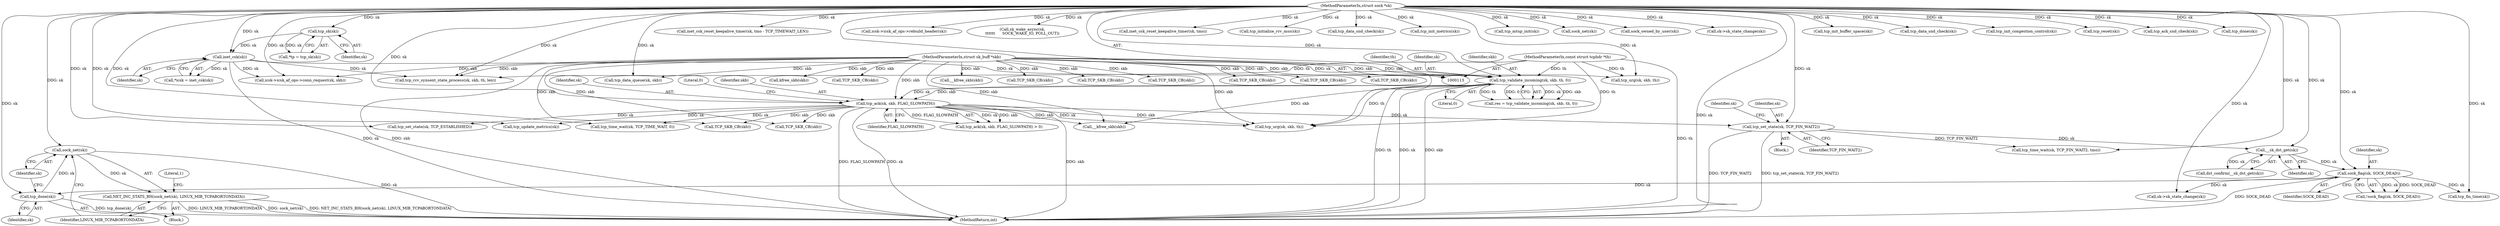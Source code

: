 digraph "0_linux_fdf5af0daf8019cec2396cdef8fb042d80fe71fa@pointer" {
"1000392" [label="(Call,sock_net(sk))"];
"1000389" [label="(Call,tcp_done(sk))"];
"1000351" [label="(Call,sock_flag(sk, SOCK_DEAD))"];
"1000347" [label="(Call,__sk_dst_get(sk))"];
"1000338" [label="(Call,tcp_set_state(sk, TCP_FIN_WAIT2))"];
"1000230" [label="(Call,tcp_ack(sk, skb, FLAG_SLOWPATH))"];
"1000209" [label="(Call,tcp_validate_incoming(sk, skb, th, 0))"];
"1000127" [label="(Call,inet_csk(sk))"];
"1000122" [label="(Call,tcp_sk(sk))"];
"1000114" [label="(MethodParameterIn,struct sock *sk)"];
"1000115" [label="(MethodParameterIn,struct sk_buff *skb)"];
"1000116" [label="(MethodParameterIn,const struct tcphdr *th)"];
"1000391" [label="(Call,NET_INC_STATS_BH(sock_net(sk), LINUX_MIB_TCPABORTONDATA))"];
"1000557" [label="(MethodReturn,int)"];
"1000553" [label="(Call,__kfree_skb(skb))"];
"1000425" [label="(Call,tcp_time_wait(sk, TCP_FIN_WAIT2, tmo))"];
"1000369" [label="(Call,TCP_SKB_CB(skb))"];
"1000211" [label="(Identifier,skb)"];
"1000406" [label="(Call,inet_csk_reset_keepalive_timer(sk, tmo - TCP_TIMEWAIT_LEN))"];
"1000481" [label="(Call,TCP_SKB_CB(skb))"];
"1000352" [label="(Identifier,sk)"];
"1000353" [label="(Identifier,SOCK_DEAD)"];
"1000125" [label="(Call,*icsk = inet_csk(sk))"];
"1000178" [label="(Call,kfree_skb(skb))"];
"1000511" [label="(Call,TCP_SKB_CB(skb))"];
"1000346" [label="(Call,dst_confirm(__sk_dst_get(sk)))"];
"1000115" [label="(MethodParameterIn,struct sk_buff *skb)"];
"1000441" [label="(Call,tcp_time_wait(sk, TCP_TIME_WAIT, 0))"];
"1000390" [label="(Identifier,sk)"];
"1000207" [label="(Call,res = tcp_validate_incoming(sk, skb, th, 0))"];
"1000304" [label="(Call,icsk->icsk_af_ops->rebuild_header(sk))"];
"1000350" [label="(Call,!sock_flag(sk, SOCK_DEAD))"];
"1000261" [label="(Call,sk_wake_async(sk,\n\t\t\t\t\t\t      SOCK_WAKE_IO, POLL_OUT))"];
"1000337" [label="(Block,)"];
"1000230" [label="(Call,tcp_ack(sk, skb, FLAG_SLOWPATH))"];
"1000186" [label="(Call,tcp_rcv_synsent_state_process(sk, skb, th, len))"];
"1000197" [label="(Call,tcp_urg(sk, skb, th))"];
"1000116" [label="(MethodParameterIn,const struct tcphdr *th)"];
"1000420" [label="(Call,inet_csk_reset_keepalive_timer(sk, tmo))"];
"1000317" [label="(Call,tcp_initialize_rcv_mss(sk))"];
"1000394" [label="(Identifier,LINUX_MIB_TCPABORTONDATA)"];
"1000128" [label="(Identifier,sk)"];
"1000544" [label="(Call,tcp_data_snd_check(sk))"];
"1000389" [label="(Call,tcp_done(sk))"];
"1000306" [label="(Call,tcp_init_metrics(sk))"];
"1000354" [label="(Call,sk->sk_state_change(sk))"];
"1000392" [label="(Call,sock_net(sk))"];
"1000348" [label="(Identifier,sk)"];
"1000209" [label="(Call,tcp_validate_incoming(sk, skb, th, 0))"];
"1000201" [label="(Call,__kfree_skb(skb))"];
"1000212" [label="(Identifier,th)"];
"1000123" [label="(Identifier,sk)"];
"1000290" [label="(Call,TCP_SKB_CB(skb))"];
"1000379" [label="(Call,TCP_SKB_CB(skb))"];
"1000315" [label="(Call,tcp_mtup_init(sk))"];
"1000340" [label="(Identifier,TCP_FIN_WAIT2)"];
"1000522" [label="(Call,sock_net(sk))"];
"1000231" [label="(Identifier,sk)"];
"1000338" [label="(Call,tcp_set_state(sk, TCP_FIN_WAIT2))"];
"1000393" [label="(Identifier,sk)"];
"1000417" [label="(Call,sock_owned_by_user(sk))"];
"1000255" [label="(Call,sk->sk_state_change(sk))"];
"1000457" [label="(Call,tcp_update_metrics(sk))"];
"1000465" [label="(Call,tcp_urg(sk, skb, th))"];
"1000319" [label="(Call,tcp_init_buffer_space(sk))"];
"1000501" [label="(Call,TCP_SKB_CB(skb))"];
"1000270" [label="(Call,TCP_SKB_CB(skb))"];
"1000505" [label="(Call,TCP_SKB_CB(skb))"];
"1000234" [label="(Literal,0)"];
"1000351" [label="(Call,sock_flag(sk, SOCK_DEAD))"];
"1000391" [label="(Call,NET_INC_STATS_BH(sock_net(sk), LINUX_MIB_TCPABORTONDATA))"];
"1000203" [label="(Call,tcp_data_snd_check(sk))"];
"1000213" [label="(Literal,0)"];
"1000120" [label="(Call,*tp = tcp_sk(sk))"];
"1000308" [label="(Call,tcp_init_congestion_control(sk))"];
"1000525" [label="(Call,tcp_reset(sk))"];
"1000232" [label="(Identifier,skb)"];
"1000339" [label="(Identifier,sk)"];
"1000233" [label="(Identifier,FLAG_SLOWPATH)"];
"1000210" [label="(Identifier,sk)"];
"1000388" [label="(Block,)"];
"1000546" [label="(Call,tcp_ack_snd_check(sk))"];
"1000122" [label="(Call,tcp_sk(sk))"];
"1000114" [label="(MethodParameterIn,struct sock *sk)"];
"1000459" [label="(Call,tcp_done(sk))"];
"1000347" [label="(Call,__sk_dst_get(sk))"];
"1000399" [label="(Call,tcp_fin_time(sk))"];
"1000530" [label="(Call,tcp_data_queue(sk, skb))"];
"1000229" [label="(Call,tcp_ack(sk, skb, FLAG_SLOWPATH) > 0)"];
"1000252" [label="(Call,tcp_set_state(sk, TCP_ESTABLISHED))"];
"1000373" [label="(Call,TCP_SKB_CB(skb))"];
"1000172" [label="(Call,icsk->icsk_af_ops->conn_request(sk, skb))"];
"1000127" [label="(Call,inet_csk(sk))"];
"1000396" [label="(Literal,1)"];
"1000343" [label="(Identifier,sk)"];
"1000392" -> "1000391"  [label="AST: "];
"1000392" -> "1000393"  [label="CFG: "];
"1000393" -> "1000392"  [label="AST: "];
"1000394" -> "1000392"  [label="CFG: "];
"1000392" -> "1000557"  [label="DDG: sk"];
"1000392" -> "1000391"  [label="DDG: sk"];
"1000389" -> "1000392"  [label="DDG: sk"];
"1000114" -> "1000392"  [label="DDG: sk"];
"1000389" -> "1000388"  [label="AST: "];
"1000389" -> "1000390"  [label="CFG: "];
"1000390" -> "1000389"  [label="AST: "];
"1000393" -> "1000389"  [label="CFG: "];
"1000389" -> "1000557"  [label="DDG: tcp_done(sk)"];
"1000351" -> "1000389"  [label="DDG: sk"];
"1000114" -> "1000389"  [label="DDG: sk"];
"1000351" -> "1000350"  [label="AST: "];
"1000351" -> "1000353"  [label="CFG: "];
"1000352" -> "1000351"  [label="AST: "];
"1000353" -> "1000351"  [label="AST: "];
"1000350" -> "1000351"  [label="CFG: "];
"1000351" -> "1000557"  [label="DDG: SOCK_DEAD"];
"1000351" -> "1000350"  [label="DDG: sk"];
"1000351" -> "1000350"  [label="DDG: SOCK_DEAD"];
"1000347" -> "1000351"  [label="DDG: sk"];
"1000114" -> "1000351"  [label="DDG: sk"];
"1000351" -> "1000354"  [label="DDG: sk"];
"1000351" -> "1000399"  [label="DDG: sk"];
"1000347" -> "1000346"  [label="AST: "];
"1000347" -> "1000348"  [label="CFG: "];
"1000348" -> "1000347"  [label="AST: "];
"1000346" -> "1000347"  [label="CFG: "];
"1000347" -> "1000346"  [label="DDG: sk"];
"1000338" -> "1000347"  [label="DDG: sk"];
"1000114" -> "1000347"  [label="DDG: sk"];
"1000338" -> "1000337"  [label="AST: "];
"1000338" -> "1000340"  [label="CFG: "];
"1000339" -> "1000338"  [label="AST: "];
"1000340" -> "1000338"  [label="AST: "];
"1000343" -> "1000338"  [label="CFG: "];
"1000338" -> "1000557"  [label="DDG: tcp_set_state(sk, TCP_FIN_WAIT2)"];
"1000338" -> "1000557"  [label="DDG: TCP_FIN_WAIT2"];
"1000230" -> "1000338"  [label="DDG: sk"];
"1000114" -> "1000338"  [label="DDG: sk"];
"1000338" -> "1000425"  [label="DDG: TCP_FIN_WAIT2"];
"1000230" -> "1000229"  [label="AST: "];
"1000230" -> "1000233"  [label="CFG: "];
"1000231" -> "1000230"  [label="AST: "];
"1000232" -> "1000230"  [label="AST: "];
"1000233" -> "1000230"  [label="AST: "];
"1000234" -> "1000230"  [label="CFG: "];
"1000230" -> "1000557"  [label="DDG: FLAG_SLOWPATH"];
"1000230" -> "1000557"  [label="DDG: sk"];
"1000230" -> "1000557"  [label="DDG: skb"];
"1000230" -> "1000229"  [label="DDG: sk"];
"1000230" -> "1000229"  [label="DDG: skb"];
"1000230" -> "1000229"  [label="DDG: FLAG_SLOWPATH"];
"1000209" -> "1000230"  [label="DDG: sk"];
"1000209" -> "1000230"  [label="DDG: skb"];
"1000114" -> "1000230"  [label="DDG: sk"];
"1000115" -> "1000230"  [label="DDG: skb"];
"1000230" -> "1000252"  [label="DDG: sk"];
"1000230" -> "1000270"  [label="DDG: skb"];
"1000230" -> "1000369"  [label="DDG: skb"];
"1000230" -> "1000441"  [label="DDG: sk"];
"1000230" -> "1000457"  [label="DDG: sk"];
"1000230" -> "1000465"  [label="DDG: sk"];
"1000230" -> "1000465"  [label="DDG: skb"];
"1000230" -> "1000553"  [label="DDG: skb"];
"1000209" -> "1000207"  [label="AST: "];
"1000209" -> "1000213"  [label="CFG: "];
"1000210" -> "1000209"  [label="AST: "];
"1000211" -> "1000209"  [label="AST: "];
"1000212" -> "1000209"  [label="AST: "];
"1000213" -> "1000209"  [label="AST: "];
"1000207" -> "1000209"  [label="CFG: "];
"1000209" -> "1000557"  [label="DDG: th"];
"1000209" -> "1000557"  [label="DDG: sk"];
"1000209" -> "1000557"  [label="DDG: skb"];
"1000209" -> "1000207"  [label="DDG: sk"];
"1000209" -> "1000207"  [label="DDG: skb"];
"1000209" -> "1000207"  [label="DDG: th"];
"1000209" -> "1000207"  [label="DDG: 0"];
"1000127" -> "1000209"  [label="DDG: sk"];
"1000114" -> "1000209"  [label="DDG: sk"];
"1000115" -> "1000209"  [label="DDG: skb"];
"1000116" -> "1000209"  [label="DDG: th"];
"1000209" -> "1000465"  [label="DDG: th"];
"1000209" -> "1000553"  [label="DDG: skb"];
"1000127" -> "1000125"  [label="AST: "];
"1000127" -> "1000128"  [label="CFG: "];
"1000128" -> "1000127"  [label="AST: "];
"1000125" -> "1000127"  [label="CFG: "];
"1000127" -> "1000557"  [label="DDG: sk"];
"1000127" -> "1000125"  [label="DDG: sk"];
"1000122" -> "1000127"  [label="DDG: sk"];
"1000114" -> "1000127"  [label="DDG: sk"];
"1000127" -> "1000172"  [label="DDG: sk"];
"1000127" -> "1000186"  [label="DDG: sk"];
"1000122" -> "1000120"  [label="AST: "];
"1000122" -> "1000123"  [label="CFG: "];
"1000123" -> "1000122"  [label="AST: "];
"1000120" -> "1000122"  [label="CFG: "];
"1000122" -> "1000120"  [label="DDG: sk"];
"1000114" -> "1000122"  [label="DDG: sk"];
"1000114" -> "1000113"  [label="AST: "];
"1000114" -> "1000557"  [label="DDG: sk"];
"1000114" -> "1000172"  [label="DDG: sk"];
"1000114" -> "1000186"  [label="DDG: sk"];
"1000114" -> "1000197"  [label="DDG: sk"];
"1000114" -> "1000203"  [label="DDG: sk"];
"1000114" -> "1000252"  [label="DDG: sk"];
"1000114" -> "1000255"  [label="DDG: sk"];
"1000114" -> "1000261"  [label="DDG: sk"];
"1000114" -> "1000304"  [label="DDG: sk"];
"1000114" -> "1000306"  [label="DDG: sk"];
"1000114" -> "1000308"  [label="DDG: sk"];
"1000114" -> "1000315"  [label="DDG: sk"];
"1000114" -> "1000317"  [label="DDG: sk"];
"1000114" -> "1000319"  [label="DDG: sk"];
"1000114" -> "1000354"  [label="DDG: sk"];
"1000114" -> "1000399"  [label="DDG: sk"];
"1000114" -> "1000406"  [label="DDG: sk"];
"1000114" -> "1000417"  [label="DDG: sk"];
"1000114" -> "1000420"  [label="DDG: sk"];
"1000114" -> "1000425"  [label="DDG: sk"];
"1000114" -> "1000441"  [label="DDG: sk"];
"1000114" -> "1000457"  [label="DDG: sk"];
"1000114" -> "1000459"  [label="DDG: sk"];
"1000114" -> "1000465"  [label="DDG: sk"];
"1000114" -> "1000522"  [label="DDG: sk"];
"1000114" -> "1000525"  [label="DDG: sk"];
"1000114" -> "1000530"  [label="DDG: sk"];
"1000114" -> "1000544"  [label="DDG: sk"];
"1000114" -> "1000546"  [label="DDG: sk"];
"1000115" -> "1000113"  [label="AST: "];
"1000115" -> "1000557"  [label="DDG: skb"];
"1000115" -> "1000172"  [label="DDG: skb"];
"1000115" -> "1000178"  [label="DDG: skb"];
"1000115" -> "1000186"  [label="DDG: skb"];
"1000115" -> "1000197"  [label="DDG: skb"];
"1000115" -> "1000201"  [label="DDG: skb"];
"1000115" -> "1000270"  [label="DDG: skb"];
"1000115" -> "1000290"  [label="DDG: skb"];
"1000115" -> "1000369"  [label="DDG: skb"];
"1000115" -> "1000373"  [label="DDG: skb"];
"1000115" -> "1000379"  [label="DDG: skb"];
"1000115" -> "1000465"  [label="DDG: skb"];
"1000115" -> "1000481"  [label="DDG: skb"];
"1000115" -> "1000501"  [label="DDG: skb"];
"1000115" -> "1000505"  [label="DDG: skb"];
"1000115" -> "1000511"  [label="DDG: skb"];
"1000115" -> "1000530"  [label="DDG: skb"];
"1000115" -> "1000553"  [label="DDG: skb"];
"1000116" -> "1000113"  [label="AST: "];
"1000116" -> "1000557"  [label="DDG: th"];
"1000116" -> "1000186"  [label="DDG: th"];
"1000116" -> "1000197"  [label="DDG: th"];
"1000116" -> "1000465"  [label="DDG: th"];
"1000391" -> "1000388"  [label="AST: "];
"1000391" -> "1000394"  [label="CFG: "];
"1000394" -> "1000391"  [label="AST: "];
"1000396" -> "1000391"  [label="CFG: "];
"1000391" -> "1000557"  [label="DDG: LINUX_MIB_TCPABORTONDATA"];
"1000391" -> "1000557"  [label="DDG: sock_net(sk)"];
"1000391" -> "1000557"  [label="DDG: NET_INC_STATS_BH(sock_net(sk), LINUX_MIB_TCPABORTONDATA)"];
}
